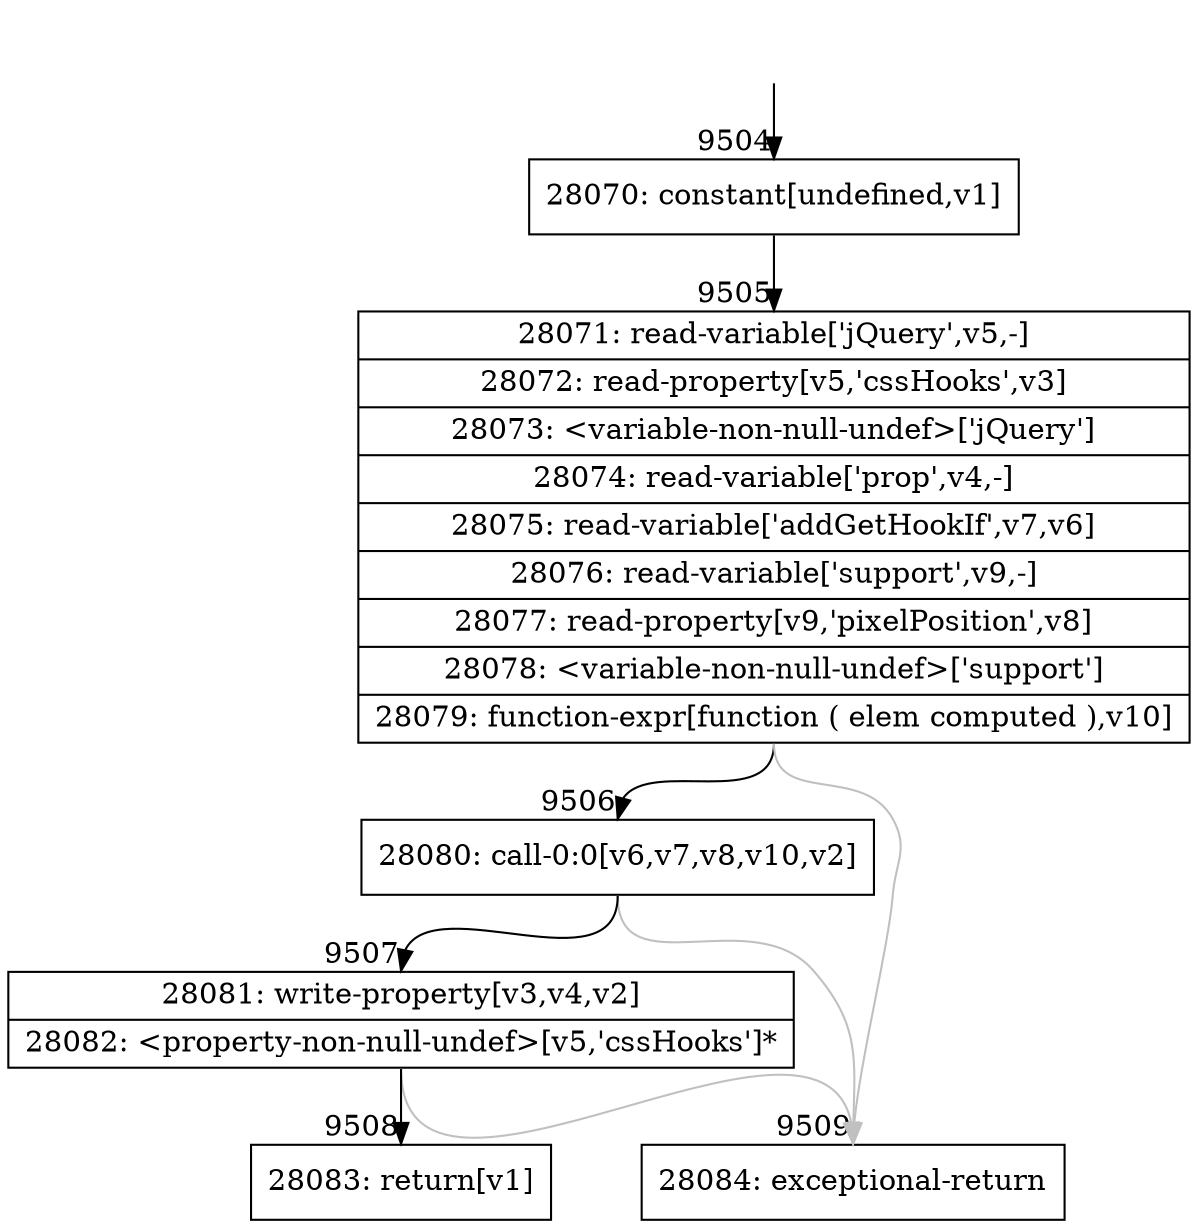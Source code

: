 digraph {
rankdir="TD"
BB_entry588[shape=none,label=""];
BB_entry588 -> BB9504 [tailport=s, headport=n, headlabel="    9504"]
BB9504 [shape=record label="{28070: constant[undefined,v1]}" ] 
BB9504 -> BB9505 [tailport=s, headport=n, headlabel="      9505"]
BB9505 [shape=record label="{28071: read-variable['jQuery',v5,-]|28072: read-property[v5,'cssHooks',v3]|28073: \<variable-non-null-undef\>['jQuery']|28074: read-variable['prop',v4,-]|28075: read-variable['addGetHookIf',v7,v6]|28076: read-variable['support',v9,-]|28077: read-property[v9,'pixelPosition',v8]|28078: \<variable-non-null-undef\>['support']|28079: function-expr[function ( elem computed ),v10]}" ] 
BB9505 -> BB9506 [tailport=s, headport=n, headlabel="      9506"]
BB9505 -> BB9509 [tailport=s, headport=n, color=gray, headlabel="      9509"]
BB9506 [shape=record label="{28080: call-0:0[v6,v7,v8,v10,v2]}" ] 
BB9506 -> BB9507 [tailport=s, headport=n, headlabel="      9507"]
BB9506 -> BB9509 [tailport=s, headport=n, color=gray]
BB9507 [shape=record label="{28081: write-property[v3,v4,v2]|28082: \<property-non-null-undef\>[v5,'cssHooks']*}" ] 
BB9507 -> BB9508 [tailport=s, headport=n, headlabel="      9508"]
BB9507 -> BB9509 [tailport=s, headport=n, color=gray]
BB9508 [shape=record label="{28083: return[v1]}" ] 
BB9509 [shape=record label="{28084: exceptional-return}" ] 
}
